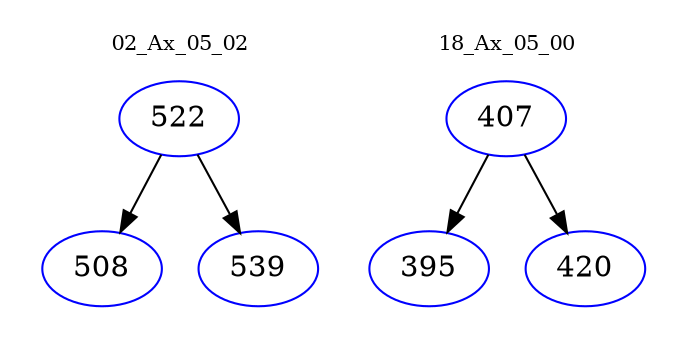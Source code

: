 digraph{
subgraph cluster_0 {
color = white
label = "02_Ax_05_02";
fontsize=10;
T0_522 [label="522", color="blue"]
T0_522 -> T0_508 [color="black"]
T0_508 [label="508", color="blue"]
T0_522 -> T0_539 [color="black"]
T0_539 [label="539", color="blue"]
}
subgraph cluster_1 {
color = white
label = "18_Ax_05_00";
fontsize=10;
T1_407 [label="407", color="blue"]
T1_407 -> T1_395 [color="black"]
T1_395 [label="395", color="blue"]
T1_407 -> T1_420 [color="black"]
T1_420 [label="420", color="blue"]
}
}
